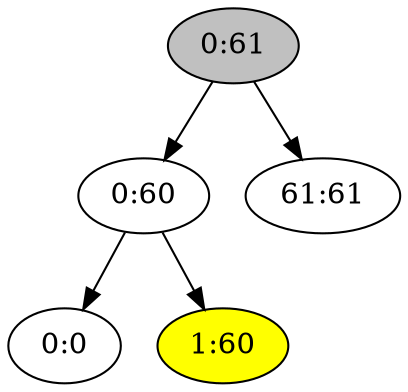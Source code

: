 digraph "big-i1:60" {

/* Nodes */

N_0_61[label="0:61"][style="filled"][fillcolor="grey"];
N_0_60[label="0:60"];
N_0_0[label="0:0"];
N_1_60[label="1:60"][style="filled"][fillcolor="yellow"];
N_61_61[label="61:61"];

/* Edges */

N_0_60 -> N_0_0;
N_0_60 -> N_1_60;
N_0_61 -> N_0_60;
N_0_61 -> N_61_61;
}
